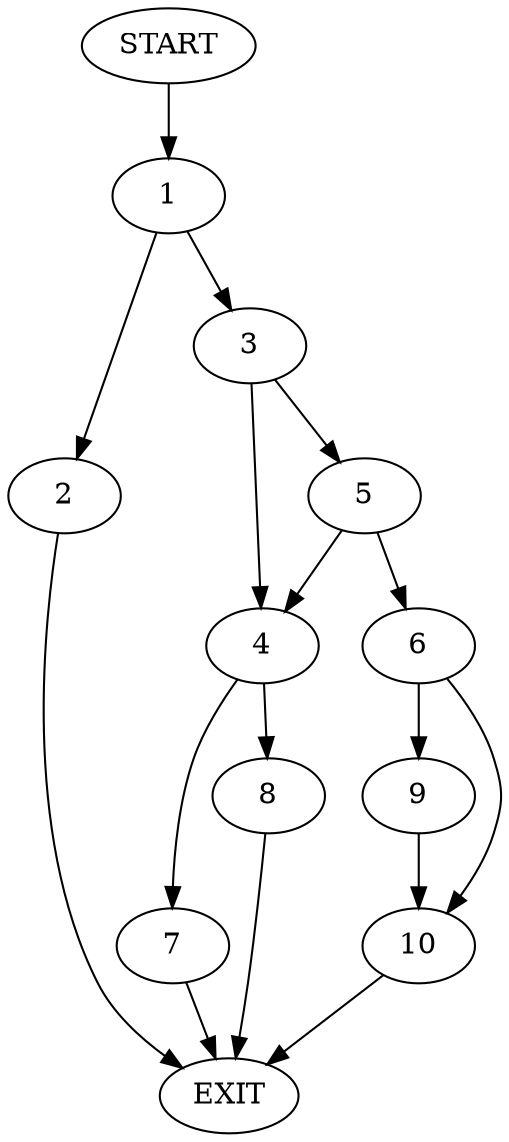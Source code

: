 digraph {
0 [label="START"]
11 [label="EXIT"]
0 -> 1
1 -> 2
1 -> 3
2 -> 11
3 -> 4
3 -> 5
5 -> 4
5 -> 6
4 -> 7
4 -> 8
6 -> 9
6 -> 10
9 -> 10
10 -> 11
7 -> 11
8 -> 11
}
